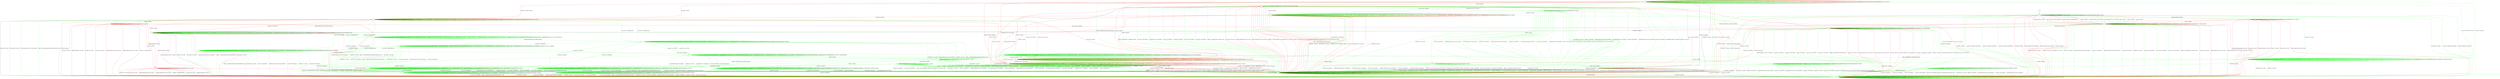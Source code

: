 digraph "" {
	graph ["Incoming time"=0.08054423332214355,
		"Outgoing time"=0.14592480659484863,
		Output="{'States': 36, 'Transitions': 837, 'Filename': '../results/ssh/DropBear-OpenSSH-z3-3.dot'}",
		Reference="{'States': 18, 'Transitions': 222, 'Filename': '../subjects/ssh/DropBear.dot'}",
		Solver=z3,
		Updated="{'States': 32, 'Transitions': 683, 'Filename': '../subjects/ssh/OpenSSH.dot'}",
		"f-measure"=0.15027624309392265,
		precision=0.09956076134699854,
		recall=0.3063063063063063
	];
	a -> a	[key=0,
		label="CH_OPEN / CH_MAX"];
	a -> a	[key=1,
		label="CH_DATA / NO_RESP"];
	a -> a	[key=2,
		color=green,
		label="SERVICE_REQUEST_AUTH / NO_RESP"];
	a -> a	[key=3,
		color=green,
		label="CH_WINDOW_ADJUST / NO_RESP"];
	a -> a	[key=4,
		color=green,
		label="DEBUG / NO_RESP"];
	a -> a	[key=5,
		color=green,
		label="UA_PK_OK / UNIMPLEMENTED"];
	a -> a	[key=6,
		color=green,
		label="SERVICE_REQUEST_CONN / NO_RESP"];
	a -> a	[key=7,
		color=green,
		label="UA_NONE / UNIMPLEMENTED"];
	a -> a	[key=8,
		color=green,
		label="CH_EXTENDED_DATA / NO_RESP"];
	a -> a	[key=9,
		color=green,
		label="UA_PK_NOK / UNIMPLEMENTED"];
	a -> a	[key=10,
		color=green,
		label="KEX30 / NO_RESP"];
	a -> a	[key=11,
		color=green,
		label="IGNORE / NO_RESP"];
	a -> a	[key=12,
		color=green,
		label="CH_EOF / NO_RESP"];
	a -> a	[key=13,
		color=green,
		label="UNIMPLEMENTED / NO_RESP"];
	a -> a	[key=14,
		color=green,
		label="UA_PW_OK / UNIMPLEMENTED"];
	a -> a	[key=15,
		color=green,
		label="UA_PW_NOK / UNIMPLEMENTED"];
	a -> a	[key=16,
		color=green,
		label="REKEY / KEXINIT|KEX31+NEWKEYS|NO_RESP"];
	a -> a	[key=17,
		color=red,
		label="UA_PK_NOK / NO_RESP"];
	a -> a	[key=18,
		color=red,
		label="SERVICE_REQUEST_AUTH / SERVICE_ACCEPT"];
	a -> a	[key=19,
		color=red,
		label="SERVICE_REQUEST_CONN / SERVICE_ACCEPT"];
	a -> a	[key=20,
		color=red,
		label="UA_PK_OK / NO_RESP"];
	a -> b	[key=0,
		color=red,
		label="KEXINIT / KEXINIT"];
	a -> e	[key=0,
		color=green,
		label="CH_REQUEST_PTY / CH_SUCCESS"];
	a -> g	[key=0,
		color=red,
		label="CH_EOF / CH_EOF"];
	a -> h	[key=0,
		color=red,
		label="CH_CLOSE / CH_EOF"];
	a -> m	[key=0,
		label="NEWKEYS / NO_CONN"];
	a -> m	[key=1,
		color=green,
		label="DISCONNECT / NO_CONN"];
	a -> m	[key=2,
		color=red,
		label="KEX30 / NO_CONN"];
	a -> n	[key=0,
		color=red,
		label="CH_REQUEST_PTY / CH_SUCCESS"];
	v	[color=green];
	a -> v	[key=0,
		color=green,
		label="CH_CLOSE / CH_CLOSE"];
	bb	[color=green];
	a -> bb	[key=0,
		color=green,
		label="KEXINIT / KEXINIT"];
	jj	[color=red];
	a -> jj	[key=0,
		color=red,
		label="KEXINIT_PROCEED / KEXINIT"];
	b -> b	[key=0,
		label="CH_OPEN / CH_MAX"];
	b -> b	[key=1,
		color=green,
		label="DEBUG / NO_RESP"];
	b -> b	[key=2,
		color=green,
		label="IGNORE / NO_RESP"];
	b -> b	[key=3,
		color=green,
		label="UNIMPLEMENTED / NO_RESP"];
	b -> c	[key=0,
		color=red,
		label="KEX30 / KEX31+NEWKEYS"];
	b -> j	[key=0,
		color=green,
		label="CH_CLOSE / DISCONNECT"];
	b -> j	[key=1,
		color=red,
		label="CH_CLOSE / NO_CONN"];
	b -> m	[key=0,
		color=green,
		label="DISCONNECT / NO_CONN"];
	b -> m	[key=1,
		color=green,
		label="KEXINIT / DISCONNECT"];
	b -> m	[key=2,
		color=green,
		label="SERVICE_REQUEST_AUTH / DISCONNECT"];
	b -> m	[key=3,
		color=green,
		label="CH_WINDOW_ADJUST / DISCONNECT"];
	b -> m	[key=4,
		color=green,
		label="UA_PK_OK / DISCONNECT"];
	b -> m	[key=5,
		color=green,
		label="SERVICE_REQUEST_CONN / DISCONNECT"];
	b -> m	[key=6,
		color=green,
		label="UA_NONE / DISCONNECT"];
	b -> m	[key=7,
		color=green,
		label="CH_EXTENDED_DATA / DISCONNECT"];
	b -> m	[key=8,
		color=green,
		label="NEWKEYS / NO_CONN"];
	b -> m	[key=9,
		color=green,
		label="UA_PK_NOK / DISCONNECT"];
	b -> m	[key=10,
		color=green,
		label="CH_REQUEST_PTY / DISCONNECT"];
	b -> m	[key=11,
		color=green,
		label="CH_EOF / DISCONNECT"];
	b -> m	[key=12,
		color=green,
		label="CH_DATA / DISCONNECT"];
	b -> m	[key=13,
		color=green,
		label="UA_PW_OK / DISCONNECT"];
	b -> m	[key=14,
		color=green,
		label="UA_PW_NOK / DISCONNECT"];
	b -> m	[key=15,
		color=green,
		label="REKEY / DISCONNECT|NO_CONN|NO_CONN"];
	b -> m	[key=16,
		color=red,
		label="UA_PK_NOK / NO_CONN"];
	b -> m	[key=17,
		color=red,
		label="SERVICE_REQUEST_AUTH / NO_CONN"];
	b -> m	[key=18,
		color=red,
		label="SERVICE_REQUEST_CONN / NO_CONN"];
	b -> m	[key=19,
		color=red,
		label="NEWKEYS / UNIMPLEMENTED"];
	b -> m	[key=20,
		color=red,
		label="CH_REQUEST_PTY / NO_CONN"];
	b -> m	[key=21,
		color=red,
		label="CH_DATA / NO_CONN"];
	b -> m	[key=22,
		color=red,
		label="UA_PK_OK / NO_CONN"];
	b -> m	[key=23,
		color=red,
		label="KEXINIT_PROCEED / NO_CONN"];
	b -> m	[key=24,
		color=red,
		label="KEXINIT / NO_CONN"];
	b -> m	[key=25,
		color=red,
		label="CH_EOF / NO_CONN"];
	ff	[color=green];
	b -> ff	[key=0,
		color=green,
		label="KEX30 / KEX31+NEWKEYS"];
	c -> a	[key=0,
		label="NEWKEYS / NO_RESP"];
	c -> c	[key=0,
		label="CH_OPEN / CH_MAX"];
	c -> c	[key=1,
		color=green,
		label="DEBUG / NO_RESP"];
	c -> c	[key=2,
		color=green,
		label="IGNORE / NO_RESP"];
	c -> c	[key=3,
		color=green,
		label="UNIMPLEMENTED / NO_RESP"];
	c -> c	[key=4,
		color=red,
		label="KEX30 / UNIMPLEMENTED"];
	c -> j	[key=0,
		color=green,
		label="CH_CLOSE / DISCONNECT"];
	c -> j	[key=1,
		color=red,
		label="CH_CLOSE / NO_CONN"];
	c -> m	[key=0,
		color=green,
		label="DISCONNECT / NO_CONN"];
	c -> m	[key=1,
		color=green,
		label="KEXINIT / DISCONNECT"];
	c -> m	[key=2,
		color=green,
		label="SERVICE_REQUEST_AUTH / DISCONNECT"];
	c -> m	[key=3,
		color=green,
		label="CH_WINDOW_ADJUST / DISCONNECT"];
	c -> m	[key=4,
		color=green,
		label="UA_PK_OK / DISCONNECT"];
	c -> m	[key=5,
		color=green,
		label="SERVICE_REQUEST_CONN / DISCONNECT"];
	c -> m	[key=6,
		color=green,
		label="UA_NONE / DISCONNECT"];
	c -> m	[key=7,
		color=green,
		label="CH_EXTENDED_DATA / DISCONNECT"];
	c -> m	[key=8,
		color=green,
		label="UA_PK_NOK / DISCONNECT"];
	c -> m	[key=9,
		color=green,
		label="CH_REQUEST_PTY / DISCONNECT"];
	c -> m	[key=10,
		color=green,
		label="KEX30 / DISCONNECT"];
	c -> m	[key=11,
		color=green,
		label="CH_EOF / DISCONNECT"];
	c -> m	[key=12,
		color=green,
		label="CH_DATA / DISCONNECT"];
	c -> m	[key=13,
		color=green,
		label="UA_PW_OK / DISCONNECT"];
	c -> m	[key=14,
		color=green,
		label="UA_PW_NOK / DISCONNECT"];
	c -> m	[key=15,
		color=green,
		label="REKEY / DISCONNECT|NO_CONN|NO_CONN"];
	c -> m	[key=16,
		color=red,
		label="UA_PK_NOK / NO_CONN"];
	c -> m	[key=17,
		color=red,
		label="SERVICE_REQUEST_AUTH / NO_CONN"];
	c -> m	[key=18,
		color=red,
		label="SERVICE_REQUEST_CONN / NO_CONN"];
	c -> m	[key=19,
		color=red,
		label="CH_REQUEST_PTY / NO_CONN"];
	c -> m	[key=20,
		color=red,
		label="CH_DATA / NO_CONN"];
	c -> m	[key=21,
		color=red,
		label="UA_PK_OK / NO_CONN"];
	c -> m	[key=22,
		color=red,
		label="KEXINIT_PROCEED / NO_CONN"];
	c -> m	[key=23,
		color=red,
		label="KEXINIT / NO_CONN"];
	c -> m	[key=24,
		color=red,
		label="CH_EOF / NO_CONN"];
	d -> d	[key=0,
		label="CH_REQUEST_PTY / CH_NONE"];
	d -> d	[key=1,
		label="CH_DATA / CH_NONE"];
	d -> d	[key=2,
		label="CH_CLOSE / CH_NONE"];
	d -> d	[key=3,
		label="CH_EOF / CH_NONE"];
	d -> d	[key=4,
		color=green,
		label="CH_WINDOW_ADJUST / CH_NONE"];
	d -> d	[key=5,
		color=green,
		label="CH_EXTENDED_DATA / CH_NONE"];
	d -> j	[key=0,
		color=green,
		label="DISCONNECT / KEXINIT"];
	d -> j	[key=1,
		color=green,
		label="UA_PK_OK / KEXINIT+DISCONNECT"];
	d -> j	[key=2,
		color=green,
		label="UA_NONE / KEXINIT+DISCONNECT"];
	d -> j	[key=3,
		color=green,
		label="NEWKEYS / KEXINIT"];
	d -> j	[key=4,
		color=green,
		label="UA_PK_NOK / KEXINIT+DISCONNECT"];
	d -> j	[key=5,
		color=green,
		label="UA_PW_OK / KEXINIT+DISCONNECT"];
	d -> j	[key=6,
		color=green,
		label="UA_PW_NOK / KEXINIT+DISCONNECT"];
	d -> j	[key=7,
		color=red,
		label="UA_PK_NOK / KEXINIT"];
	d -> j	[key=8,
		color=red,
		label="SERVICE_REQUEST_AUTH / KEXINIT"];
	d -> j	[key=9,
		color=red,
		label="SERVICE_REQUEST_CONN / KEXINIT"];
	d -> j	[key=10,
		color=red,
		label="UA_PK_OK / KEXINIT"];
	d -> k	[key=0,
		label="KEXINIT / KEXINIT"];
	d -> k	[key=1,
		color=green,
		label="SERVICE_REQUEST_AUTH / KEXINIT"];
	d -> k	[key=2,
		color=green,
		label="DEBUG / KEXINIT"];
	d -> k	[key=3,
		color=green,
		label="SERVICE_REQUEST_CONN / KEXINIT"];
	d -> k	[key=4,
		color=green,
		label="KEX30 / KEXINIT"];
	d -> k	[key=5,
		color=green,
		label="IGNORE / KEXINIT"];
	d -> k	[key=6,
		color=green,
		label="UNIMPLEMENTED / KEXINIT"];
	d -> k	[key=7,
		color=red,
		label="KEX30 / KEXINIT+UNIMPLEMENTED"];
	d -> k	[key=8,
		color=red,
		label="NEWKEYS / KEXINIT+UNIMPLEMENTED"];
	d -> l	[key=0,
		color=green,
		label="REKEY / KEXINIT|KEX31+NEWKEYS|NO_RESP"];
	d -> m	[key=0,
		color=green,
		label="CH_OPEN / KEXINIT+DISCONNECT"];
	d -> m	[key=1,
		color=red,
		label="CH_OPEN / KEXINIT"];
	gg	[color=red];
	d -> gg	[key=0,
		color=red,
		label="KEXINIT_PROCEED / KEXINIT"];
	e -> b	[key=0,
		label="KEXINIT / KEXINIT"];
	e -> e	[key=0,
		label="CH_OPEN / CH_MAX"];
	e -> e	[key=1,
		label="CH_EOF / NO_RESP"];
	e -> e	[key=2,
		color=green,
		label="SERVICE_REQUEST_AUTH / NO_RESP"];
	e -> e	[key=3,
		color=green,
		label="CH_WINDOW_ADJUST / NO_RESP"];
	e -> e	[key=4,
		color=green,
		label="DEBUG / NO_RESP"];
	e -> e	[key=5,
		color=green,
		label="UA_PK_OK / UNIMPLEMENTED"];
	e -> e	[key=6,
		color=green,
		label="SERVICE_REQUEST_CONN / NO_RESP"];
	e -> e	[key=7,
		color=green,
		label="UA_NONE / UNIMPLEMENTED"];
	e -> e	[key=8,
		color=green,
		label="CH_EXTENDED_DATA / NO_RESP"];
	e -> e	[key=9,
		color=green,
		label="UA_PK_NOK / UNIMPLEMENTED"];
	e -> e	[key=10,
		color=green,
		label="KEX30 / NO_RESP"];
	e -> e	[key=11,
		color=green,
		label="IGNORE / NO_RESP"];
	e -> e	[key=12,
		color=green,
		label="CH_DATA / NO_RESP"];
	e -> e	[key=13,
		color=green,
		label="UNIMPLEMENTED / NO_RESP"];
	e -> e	[key=14,
		color=green,
		label="UA_PW_OK / UNIMPLEMENTED"];
	e -> e	[key=15,
		color=green,
		label="UA_PW_NOK / UNIMPLEMENTED"];
	e -> e	[key=16,
		color=green,
		label="REKEY / KEXINIT|KEX31+NEWKEYS|NO_RESP"];
	e -> e	[key=17,
		color=red,
		label="UA_PK_NOK / NO_RESP"];
	e -> e	[key=18,
		color=red,
		label="SERVICE_REQUEST_AUTH / SERVICE_ACCEPT"];
	e -> e	[key=19,
		color=red,
		label="SERVICE_REQUEST_CONN / SERVICE_ACCEPT"];
	e -> e	[key=20,
		color=red,
		label="UA_PK_OK / NO_RESP"];
	e -> h	[key=0,
		color=red,
		label="CH_CLOSE / NO_RESP"];
	e -> m	[key=0,
		label="NEWKEYS / NO_CONN"];
	e -> m	[key=1,
		color=green,
		label="DISCONNECT / NO_CONN"];
	e -> m	[key=2,
		color=green,
		label="CH_REQUEST_PTY / DISCONNECT"];
	e -> m	[key=3,
		color=red,
		label="KEX30 / NO_CONN"];
	e -> m	[key=4,
		color=red,
		label="CH_REQUEST_PTY / NO_CONN"];
	e -> m	[key=5,
		color=red,
		label="CH_DATA / NO_CONN"];
	e -> v	[key=0,
		color=green,
		label="CH_CLOSE / CH_CLOSE"];
	e -> jj	[key=0,
		color=red,
		label="KEXINIT_PROCEED / KEXINIT"];
	f -> f	[key=0,
		label="CH_REQUEST_PTY / CH_NONE"];
	f -> f	[key=1,
		label="CH_DATA / CH_NONE"];
	f -> f	[key=2,
		label="CH_CLOSE / CH_NONE"];
	f -> f	[key=3,
		label="CH_EOF / CH_NONE"];
	f -> f	[key=4,
		color=green,
		label="CH_WINDOW_ADJUST / CH_NONE"];
	f -> f	[key=5,
		color=green,
		label="DEBUG / NO_RESP"];
	f -> f	[key=6,
		color=green,
		label="CH_EXTENDED_DATA / CH_NONE"];
	f -> f	[key=7,
		color=green,
		label="IGNORE / NO_RESP"];
	f -> f	[key=8,
		color=green,
		label="UNIMPLEMENTED / NO_RESP"];
	f -> f	[key=9,
		color=red,
		label="KEX30 / UNIMPLEMENTED"];
	f -> j	[key=0,
		color=green,
		label="DISCONNECT / NO_CONN"];
	f -> j	[key=1,
		color=green,
		label="KEXINIT / DISCONNECT"];
	f -> j	[key=2,
		color=green,
		label="SERVICE_REQUEST_AUTH / DISCONNECT"];
	f -> j	[key=3,
		color=green,
		label="UA_PK_OK / DISCONNECT"];
	f -> j	[key=4,
		color=green,
		label="SERVICE_REQUEST_CONN / DISCONNECT"];
	f -> j	[key=5,
		color=green,
		label="UA_NONE / DISCONNECT"];
	f -> j	[key=6,
		color=green,
		label="UA_PK_NOK / DISCONNECT"];
	f -> j	[key=7,
		color=green,
		label="KEX30 / DISCONNECT"];
	f -> j	[key=8,
		color=green,
		label="UA_PW_OK / DISCONNECT"];
	f -> j	[key=9,
		color=green,
		label="UA_PW_NOK / DISCONNECT"];
	f -> j	[key=10,
		color=green,
		label="REKEY / DISCONNECT|NO_CONN|NO_CONN"];
	f -> j	[key=11,
		color=red,
		label="UA_PK_NOK / NO_CONN"];
	f -> j	[key=12,
		color=red,
		label="SERVICE_REQUEST_AUTH / NO_CONN"];
	f -> j	[key=13,
		color=red,
		label="SERVICE_REQUEST_CONN / NO_CONN"];
	f -> j	[key=14,
		color=red,
		label="UA_PK_OK / NO_CONN"];
	f -> j	[key=15,
		color=red,
		label="KEXINIT_PROCEED / NO_CONN"];
	f -> j	[key=16,
		color=red,
		label="KEXINIT / NO_CONN"];
	f -> l	[key=0,
		label="NEWKEYS / NO_RESP"];
	f -> m	[key=0,
		color=green,
		label="CH_OPEN / DISCONNECT"];
	f -> m	[key=1,
		color=red,
		label="CH_OPEN / NO_CONN"];
	g -> a	[key=0,
		color=green,
		label="REKEY / KEXINIT|KEX31+NEWKEYS|NO_RESP"];
	g -> b	[key=0,
		color=red,
		label="KEXINIT / KEXINIT"];
	g -> e	[key=0,
		color=red,
		label="CH_REQUEST_PTY / CH_SUCCESS"];
	g -> g	[key=0,
		label="CH_OPEN / CH_MAX"];
	g -> g	[key=1,
		label="CH_EOF / NO_RESP"];
	g -> g	[key=2,
		color=green,
		label="SERVICE_REQUEST_AUTH / UNIMPLEMENTED"];
	g -> g	[key=3,
		color=green,
		label="CH_WINDOW_ADJUST / NO_RESP"];
	g -> g	[key=4,
		color=green,
		label="DEBUG / NO_RESP"];
	g -> g	[key=5,
		color=green,
		label="UA_PK_OK / UNIMPLEMENTED"];
	g -> g	[key=6,
		color=green,
		label="SERVICE_REQUEST_CONN / UNIMPLEMENTED"];
	g -> g	[key=7,
		color=green,
		label="UA_NONE / UNIMPLEMENTED"];
	g -> g	[key=8,
		color=green,
		label="CH_EXTENDED_DATA / NO_RESP"];
	g -> g	[key=9,
		color=green,
		label="UA_PK_NOK / UNIMPLEMENTED"];
	g -> g	[key=10,
		color=green,
		label="KEX30 / UNIMPLEMENTED"];
	g -> g	[key=11,
		color=green,
		label="IGNORE / NO_RESP"];
	g -> g	[key=12,
		color=green,
		label="CH_DATA / NO_RESP"];
	g -> g	[key=13,
		color=green,
		label="UNIMPLEMENTED / NO_RESP"];
	g -> g	[key=14,
		color=green,
		label="UA_PW_OK / UNIMPLEMENTED"];
	g -> g	[key=15,
		color=green,
		label="UA_PW_NOK / UNIMPLEMENTED"];
	g -> g	[key=16,
		color=red,
		label="UA_PK_NOK / NO_RESP"];
	g -> g	[key=17,
		color=red,
		label="SERVICE_REQUEST_AUTH / SERVICE_ACCEPT"];
	g -> g	[key=18,
		color=red,
		label="SERVICE_REQUEST_CONN / SERVICE_ACCEPT"];
	g -> g	[key=19,
		color=red,
		label="UA_PK_OK / NO_RESP"];
	g -> h	[key=0,
		color=red,
		label="CH_CLOSE / NO_RESP"];
	g -> m	[key=0,
		label="NEWKEYS / NO_CONN"];
	g -> m	[key=1,
		color=green,
		label="DISCONNECT / NO_CONN"];
	g -> m	[key=2,
		color=red,
		label="KEX30 / NO_CONN"];
	g -> m	[key=3,
		color=red,
		label="CH_DATA / NO_CONN"];
	g -> n	[key=0,
		color=green,
		label="CH_REQUEST_PTY / CH_SUCCESS"];
	p	[color=green];
	g -> p	[key=0,
		color=green,
		label="CH_CLOSE / CH_CLOSE"];
	g -> bb	[key=0,
		color=green,
		label="KEXINIT / KEXINIT"];
	g -> jj	[key=0,
		color=red,
		label="KEXINIT_PROCEED / KEXINIT"];
	h -> a	[key=0,
		color=red,
		label="CH_OPEN / CH_OPEN_SUCCESS"];
	h -> h	[key=0,
		label="SERVICE_REQUEST_AUTH / SERVICE_ACCEPT"];
	h -> h	[key=1,
		label="CH_REQUEST_PTY / CH_NONE"];
	h -> h	[key=2,
		label="CH_DATA / CH_NONE"];
	h -> h	[key=3,
		label="CH_CLOSE / CH_NONE"];
	h -> h	[key=4,
		label="CH_EOF / CH_NONE"];
	h -> h	[key=5,
		color=green,
		label="KEXINIT / UNIMPLEMENTED"];
	h -> h	[key=6,
		color=green,
		label="CH_WINDOW_ADJUST / CH_NONE"];
	h -> h	[key=7,
		color=green,
		label="DEBUG / NO_RESP"];
	h -> h	[key=8,
		color=green,
		label="CH_EXTENDED_DATA / CH_NONE"];
	h -> h	[key=9,
		color=green,
		label="KEX30 / UNIMPLEMENTED"];
	h -> h	[key=10,
		color=green,
		label="IGNORE / NO_RESP"];
	h -> h	[key=11,
		color=green,
		label="UNIMPLEMENTED / NO_RESP"];
	h -> h	[key=12,
		color=red,
		label="UA_PK_NOK / NO_RESP"];
	h -> h	[key=13,
		color=red,
		label="SERVICE_REQUEST_CONN / SERVICE_ACCEPT"];
	h -> h	[key=14,
		color=red,
		label="UA_PK_OK / NO_RESP"];
	h -> j	[key=0,
		label="NEWKEYS / NO_CONN"];
	h -> j	[key=1,
		color=green,
		label="DISCONNECT / NO_CONN"];
	h -> j	[key=2,
		color=green,
		label="SERVICE_REQUEST_CONN / DISCONNECT"];
	h -> j	[key=3,
		color=green,
		label="REKEY / UNIMPLEMENTED|UNIMPLEMENTED|NO_CONN"];
	h -> j	[key=4,
		color=red,
		label="KEX30 / NO_CONN"];
	h -> p	[key=0,
		color=green,
		label="UA_PK_OK / UA_SUCCESS"];
	h -> p	[key=1,
		color=green,
		label="UA_PW_OK / UA_SUCCESS"];
	q	[color=green];
	h -> q	[key=0,
		color=green,
		label="UA_PW_NOK / UA_FAILURE"];
	r	[color=green];
	h -> r	[key=0,
		color=green,
		label="UA_NONE / UA_FAILURE"];
	s	[color=green];
	h -> s	[key=0,
		color=green,
		label="UA_PK_NOK / UA_FAILURE"];
	t	[color=green];
	h -> t	[key=0,
		color=green,
		label="CH_OPEN / UNIMPLEMENTED"];
	hh	[color=red];
	h -> hh	[key=0,
		color=red,
		label="KEXINIT_PROCEED / KEXINIT"];
	ii	[color=red];
	h -> ii	[key=0,
		color=red,
		label="KEXINIT / KEXINIT"];
	i -> d	[key=0];
	j -> j	[key=0,
		label="UA_PK_NOK / NO_CONN"];
	j -> j	[key=1,
		label="KEX30 / NO_CONN"];
	j -> j	[key=2,
		label="SERVICE_REQUEST_AUTH / NO_CONN"];
	j -> j	[key=3,
		label="SERVICE_REQUEST_CONN / NO_CONN"];
	j -> j	[key=4,
		label="NEWKEYS / NO_CONN"];
	j -> j	[key=5,
		label="CH_REQUEST_PTY / CH_NONE"];
	j -> j	[key=6,
		label="CH_DATA / CH_NONE"];
	j -> j	[key=7,
		label="UA_PK_OK / NO_CONN"];
	j -> j	[key=8,
		label="CH_CLOSE / CH_NONE"];
	j -> j	[key=9,
		label="KEXINIT / NO_CONN"];
	j -> j	[key=10,
		label="CH_EOF / CH_NONE"];
	j -> j	[key=11,
		color=green,
		label="DISCONNECT / NO_CONN"];
	j -> j	[key=12,
		color=green,
		label="CH_WINDOW_ADJUST / CH_NONE"];
	j -> j	[key=13,
		color=green,
		label="DEBUG / NO_CONN"];
	j -> j	[key=14,
		color=green,
		label="UA_NONE / NO_CONN"];
	j -> j	[key=15,
		color=green,
		label="CH_EXTENDED_DATA / CH_NONE"];
	j -> j	[key=16,
		color=green,
		label="IGNORE / NO_CONN"];
	j -> j	[key=17,
		color=green,
		label="UNIMPLEMENTED / NO_CONN"];
	j -> j	[key=18,
		color=green,
		label="UA_PW_OK / NO_CONN"];
	j -> j	[key=19,
		color=green,
		label="UA_PW_NOK / NO_CONN"];
	j -> j	[key=20,
		color=green,
		label="REKEY / NO_CONN|NO_CONN|NO_CONN"];
	j -> j	[key=21,
		color=red,
		label="KEXINIT_PROCEED / NO_CONN"];
	j -> m	[key=0,
		label="CH_OPEN / NO_CONN"];
	k -> f	[key=0,
		label="KEX30 / KEX31+NEWKEYS"];
	k -> j	[key=0,
		color=green,
		label="DISCONNECT / NO_CONN"];
	k -> j	[key=1,
		color=green,
		label="KEXINIT / DISCONNECT"];
	k -> j	[key=2,
		color=green,
		label="SERVICE_REQUEST_AUTH / DISCONNECT"];
	k -> j	[key=3,
		color=green,
		label="UA_PK_OK / DISCONNECT"];
	k -> j	[key=4,
		color=green,
		label="SERVICE_REQUEST_CONN / DISCONNECT"];
	k -> j	[key=5,
		color=green,
		label="UA_NONE / DISCONNECT"];
	k -> j	[key=6,
		color=green,
		label="NEWKEYS / NO_CONN"];
	k -> j	[key=7,
		color=green,
		label="UA_PK_NOK / DISCONNECT"];
	k -> j	[key=8,
		color=green,
		label="UA_PW_OK / DISCONNECT"];
	k -> j	[key=9,
		color=green,
		label="UA_PW_NOK / DISCONNECT"];
	k -> j	[key=10,
		color=green,
		label="REKEY / DISCONNECT|NO_CONN|NO_CONN"];
	k -> j	[key=11,
		color=red,
		label="UA_PK_NOK / NO_CONN"];
	k -> j	[key=12,
		color=red,
		label="SERVICE_REQUEST_AUTH / NO_CONN"];
	k -> j	[key=13,
		color=red,
		label="SERVICE_REQUEST_CONN / NO_CONN"];
	k -> j	[key=14,
		color=red,
		label="UA_PK_OK / NO_CONN"];
	k -> j	[key=15,
		color=red,
		label="KEXINIT_PROCEED / NO_CONN"];
	k -> j	[key=16,
		color=red,
		label="KEXINIT / NO_CONN"];
	k -> k	[key=0,
		label="CH_REQUEST_PTY / CH_NONE"];
	k -> k	[key=1,
		label="CH_DATA / CH_NONE"];
	k -> k	[key=2,
		label="CH_CLOSE / CH_NONE"];
	k -> k	[key=3,
		label="CH_EOF / CH_NONE"];
	k -> k	[key=4,
		color=green,
		label="CH_WINDOW_ADJUST / CH_NONE"];
	k -> k	[key=5,
		color=green,
		label="DEBUG / NO_RESP"];
	k -> k	[key=6,
		color=green,
		label="CH_EXTENDED_DATA / CH_NONE"];
	k -> k	[key=7,
		color=green,
		label="IGNORE / NO_RESP"];
	k -> k	[key=8,
		color=green,
		label="UNIMPLEMENTED / NO_RESP"];
	k -> k	[key=9,
		color=red,
		label="NEWKEYS / UNIMPLEMENTED"];
	k -> m	[key=0,
		color=green,
		label="CH_OPEN / DISCONNECT"];
	k -> m	[key=1,
		color=red,
		label="CH_OPEN / NO_CONN"];
	l -> h	[key=0,
		color=green,
		label="SERVICE_REQUEST_AUTH / SERVICE_ACCEPT"];
	l -> h	[key=1,
		color=red,
		label="UA_PK_OK / UA_SUCCESS"];
	l -> j	[key=0,
		label="NEWKEYS / NO_CONN"];
	l -> j	[key=1,
		color=green,
		label="DISCONNECT / NO_CONN"];
	l -> j	[key=2,
		color=green,
		label="SERVICE_REQUEST_CONN / DISCONNECT"];
	l -> j	[key=3,
		color=green,
		label="REKEY / UNIMPLEMENTED|UNIMPLEMENTED|NO_CONN"];
	l -> j	[key=4,
		color=red,
		label="KEX30 / NO_CONN"];
	l -> j	[key=5,
		color=red,
		label="SERVICE_REQUEST_CONN / NO_CONN"];
	l -> l	[key=0,
		label="CH_REQUEST_PTY / CH_NONE"];
	l -> l	[key=1,
		label="CH_DATA / CH_NONE"];
	l -> l	[key=2,
		label="CH_CLOSE / CH_NONE"];
	l -> l	[key=3,
		label="CH_EOF / CH_NONE"];
	l -> l	[key=4,
		color=green,
		label="KEXINIT / UNIMPLEMENTED"];
	l -> l	[key=5,
		color=green,
		label="CH_WINDOW_ADJUST / CH_NONE"];
	l -> l	[key=6,
		color=green,
		label="DEBUG / NO_RESP"];
	l -> l	[key=7,
		color=green,
		label="UA_PK_OK / UNIMPLEMENTED"];
	l -> l	[key=8,
		color=green,
		label="UA_NONE / UNIMPLEMENTED"];
	l -> l	[key=9,
		color=green,
		label="CH_EXTENDED_DATA / CH_NONE"];
	l -> l	[key=10,
		color=green,
		label="UA_PK_NOK / UNIMPLEMENTED"];
	l -> l	[key=11,
		color=green,
		label="KEX30 / UNIMPLEMENTED"];
	l -> l	[key=12,
		color=green,
		label="IGNORE / NO_RESP"];
	l -> l	[key=13,
		color=green,
		label="UNIMPLEMENTED / NO_RESP"];
	l -> l	[key=14,
		color=green,
		label="UA_PW_OK / UNIMPLEMENTED"];
	l -> l	[key=15,
		color=green,
		label="UA_PW_NOK / UNIMPLEMENTED"];
	l -> l	[key=16,
		color=red,
		label="UA_PK_NOK / UA_FAILURE"];
	l -> l	[key=17,
		color=red,
		label="SERVICE_REQUEST_AUTH / SERVICE_ACCEPT"];
	l -> m	[key=0,
		color=red,
		label="CH_OPEN / NO_CONN"];
	o	[color=green];
	l -> o	[key=0,
		color=green,
		label="CH_OPEN / UNIMPLEMENTED"];
	l -> hh	[key=0,
		color=red,
		label="KEXINIT_PROCEED / KEXINIT"];
	l -> ii	[key=0,
		color=red,
		label="KEXINIT / KEXINIT"];
	m -> j	[key=0,
		label="CH_CLOSE / NO_CONN"];
	m -> m	[key=0,
		label="UA_PK_NOK / NO_CONN"];
	m -> m	[key=1,
		label="KEX30 / NO_CONN"];
	m -> m	[key=2,
		label="SERVICE_REQUEST_AUTH / NO_CONN"];
	m -> m	[key=3,
		label="SERVICE_REQUEST_CONN / NO_CONN"];
	m -> m	[key=4,
		label="NEWKEYS / NO_CONN"];
	m -> m	[key=5,
		label="CH_REQUEST_PTY / NO_CONN"];
	m -> m	[key=6,
		label="CH_OPEN / CH_MAX"];
	m -> m	[key=7,
		label="CH_DATA / NO_CONN"];
	m -> m	[key=8,
		label="UA_PK_OK / NO_CONN"];
	m -> m	[key=9,
		label="KEXINIT / NO_CONN"];
	m -> m	[key=10,
		label="CH_EOF / NO_CONN"];
	m -> m	[key=11,
		color=green,
		label="DISCONNECT / NO_CONN"];
	m -> m	[key=12,
		color=green,
		label="CH_WINDOW_ADJUST / NO_CONN"];
	m -> m	[key=13,
		color=green,
		label="DEBUG / NO_CONN"];
	m -> m	[key=14,
		color=green,
		label="UA_NONE / NO_CONN"];
	m -> m	[key=15,
		color=green,
		label="CH_EXTENDED_DATA / NO_CONN"];
	m -> m	[key=16,
		color=green,
		label="IGNORE / NO_CONN"];
	m -> m	[key=17,
		color=green,
		label="UNIMPLEMENTED / NO_CONN"];
	m -> m	[key=18,
		color=green,
		label="UA_PW_OK / NO_CONN"];
	m -> m	[key=19,
		color=green,
		label="UA_PW_NOK / NO_CONN"];
	m -> m	[key=20,
		color=green,
		label="REKEY / NO_CONN|NO_CONN|NO_CONN"];
	m -> m	[key=21,
		color=red,
		label="KEXINIT_PROCEED / NO_CONN"];
	n -> b	[key=0,
		label="KEXINIT / KEXINIT"];
	n -> e	[key=0,
		color=green,
		label="REKEY / KEXINIT|KEX31+NEWKEYS|NO_RESP"];
	n -> e	[key=1,
		color=red,
		label="CH_EOF / CH_EOF"];
	n -> h	[key=0,
		color=red,
		label="CH_CLOSE / CH_EOF"];
	n -> m	[key=0,
		label="NEWKEYS / NO_CONN"];
	n -> m	[key=1,
		color=green,
		label="DISCONNECT / NO_CONN"];
	n -> m	[key=2,
		color=green,
		label="CH_REQUEST_PTY / DISCONNECT"];
	n -> m	[key=3,
		color=red,
		label="KEX30 / NO_CONN"];
	n -> m	[key=4,
		color=red,
		label="CH_REQUEST_PTY / NO_CONN"];
	n -> n	[key=0,
		label="CH_OPEN / CH_MAX"];
	n -> n	[key=1,
		label="CH_DATA / NO_RESP"];
	n -> n	[key=2,
		color=green,
		label="SERVICE_REQUEST_AUTH / UNIMPLEMENTED"];
	n -> n	[key=3,
		color=green,
		label="CH_WINDOW_ADJUST / NO_RESP"];
	n -> n	[key=4,
		color=green,
		label="DEBUG / NO_RESP"];
	n -> n	[key=5,
		color=green,
		label="UA_PK_OK / UNIMPLEMENTED"];
	n -> n	[key=6,
		color=green,
		label="SERVICE_REQUEST_CONN / UNIMPLEMENTED"];
	n -> n	[key=7,
		color=green,
		label="UA_NONE / UNIMPLEMENTED"];
	n -> n	[key=8,
		color=green,
		label="CH_EXTENDED_DATA / NO_RESP"];
	n -> n	[key=9,
		color=green,
		label="UA_PK_NOK / UNIMPLEMENTED"];
	n -> n	[key=10,
		color=green,
		label="KEX30 / UNIMPLEMENTED"];
	n -> n	[key=11,
		color=green,
		label="IGNORE / NO_RESP"];
	n -> n	[key=12,
		color=green,
		label="CH_EOF / NO_RESP"];
	n -> n	[key=13,
		color=green,
		label="UNIMPLEMENTED / NO_RESP"];
	n -> n	[key=14,
		color=green,
		label="UA_PW_OK / UNIMPLEMENTED"];
	n -> n	[key=15,
		color=green,
		label="UA_PW_NOK / UNIMPLEMENTED"];
	n -> n	[key=16,
		color=red,
		label="UA_PK_NOK / NO_RESP"];
	n -> n	[key=17,
		color=red,
		label="SERVICE_REQUEST_AUTH / SERVICE_ACCEPT"];
	n -> n	[key=18,
		color=red,
		label="SERVICE_REQUEST_CONN / SERVICE_ACCEPT"];
	n -> n	[key=19,
		color=red,
		label="UA_PK_OK / NO_RESP"];
	n -> p	[key=0,
		color=green,
		label="CH_CLOSE / CH_CLOSE"];
	n -> jj	[key=0,
		color=red,
		label="KEXINIT_PROCEED / KEXINIT"];
	o -> l	[key=0,
		color=green,
		label="CH_CLOSE / UNIMPLEMENTED"];
	o -> m	[key=0,
		color=green,
		label="DISCONNECT / NO_CONN"];
	o -> m	[key=1,
		color=green,
		label="SERVICE_REQUEST_CONN / DISCONNECT"];
	o -> m	[key=2,
		color=green,
		label="NEWKEYS / NO_CONN"];
	o -> m	[key=3,
		color=green,
		label="REKEY / UNIMPLEMENTED|UNIMPLEMENTED|NO_CONN"];
	o -> o	[key=0,
		color=green,
		label="KEXINIT / UNIMPLEMENTED"];
	o -> o	[key=1,
		color=green,
		label="CH_WINDOW_ADJUST / UNIMPLEMENTED"];
	o -> o	[key=2,
		color=green,
		label="DEBUG / NO_RESP"];
	o -> o	[key=3,
		color=green,
		label="UA_PK_OK / UNIMPLEMENTED"];
	o -> o	[key=4,
		color=green,
		label="UA_NONE / UNIMPLEMENTED"];
	o -> o	[key=5,
		color=green,
		label="CH_EXTENDED_DATA / UNIMPLEMENTED"];
	o -> o	[key=6,
		color=green,
		label="UA_PK_NOK / UNIMPLEMENTED"];
	o -> o	[key=7,
		color=green,
		label="CH_OPEN / CH_MAX"];
	o -> o	[key=8,
		color=green,
		label="CH_REQUEST_PTY / UNIMPLEMENTED"];
	o -> o	[key=9,
		color=green,
		label="KEX30 / UNIMPLEMENTED"];
	o -> o	[key=10,
		color=green,
		label="IGNORE / NO_RESP"];
	o -> o	[key=11,
		color=green,
		label="CH_EOF / UNIMPLEMENTED"];
	o -> o	[key=12,
		color=green,
		label="CH_DATA / UNIMPLEMENTED"];
	o -> o	[key=13,
		color=green,
		label="UNIMPLEMENTED / NO_RESP"];
	o -> o	[key=14,
		color=green,
		label="UA_PW_OK / UNIMPLEMENTED"];
	o -> o	[key=15,
		color=green,
		label="UA_PW_NOK / UNIMPLEMENTED"];
	o -> t	[key=0,
		color=green,
		label="SERVICE_REQUEST_AUTH / SERVICE_ACCEPT"];
	p -> g	[key=0,
		color=green,
		label="CH_OPEN / CH_OPEN_SUCCESS"];
	p -> j	[key=0,
		color=green,
		label="DISCONNECT / NO_CONN"];
	p -> j	[key=1,
		color=green,
		label="NEWKEYS / NO_CONN"];
	p -> p	[key=0,
		color=green,
		label="SERVICE_REQUEST_AUTH / UNIMPLEMENTED"];
	p -> p	[key=1,
		color=green,
		label="CH_WINDOW_ADJUST / CH_NONE"];
	p -> p	[key=2,
		color=green,
		label="DEBUG / NO_RESP"];
	p -> p	[key=3,
		color=green,
		label="UA_PK_OK / UNIMPLEMENTED"];
	p -> p	[key=4,
		color=green,
		label="SERVICE_REQUEST_CONN / UNIMPLEMENTED"];
	p -> p	[key=5,
		color=green,
		label="UA_NONE / UNIMPLEMENTED"];
	p -> p	[key=6,
		color=green,
		label="CH_EXTENDED_DATA / CH_NONE"];
	p -> p	[key=7,
		color=green,
		label="UA_PK_NOK / UNIMPLEMENTED"];
	p -> p	[key=8,
		color=green,
		label="CH_CLOSE / CH_NONE"];
	p -> p	[key=9,
		color=green,
		label="CH_REQUEST_PTY / CH_NONE"];
	p -> p	[key=10,
		color=green,
		label="KEX30 / UNIMPLEMENTED"];
	p -> p	[key=11,
		color=green,
		label="IGNORE / NO_RESP"];
	p -> p	[key=12,
		color=green,
		label="CH_EOF / CH_NONE"];
	p -> p	[key=13,
		color=green,
		label="CH_DATA / CH_NONE"];
	p -> p	[key=14,
		color=green,
		label="UNIMPLEMENTED / NO_RESP"];
	p -> p	[key=15,
		color=green,
		label="UA_PW_OK / UNIMPLEMENTED"];
	p -> p	[key=16,
		color=green,
		label="UA_PW_NOK / UNIMPLEMENTED"];
	u	[color=green];
	p -> u	[key=0,
		color=green,
		label="KEXINIT / KEXINIT"];
	p -> v	[key=0,
		color=green,
		label="REKEY / KEXINIT|KEX31+NEWKEYS|NO_RESP"];
	q -> j	[key=0,
		color=green,
		label="DISCONNECT / NO_CONN"];
	q -> j	[key=1,
		color=green,
		label="UA_PK_OK / DISCONNECT"];
	q -> j	[key=2,
		color=green,
		label="SERVICE_REQUEST_CONN / DISCONNECT"];
	q -> j	[key=3,
		color=green,
		label="UA_NONE / DISCONNECT"];
	q -> j	[key=4,
		color=green,
		label="NEWKEYS / NO_CONN"];
	q -> j	[key=5,
		color=green,
		label="UA_PK_NOK / DISCONNECT"];
	q -> j	[key=6,
		color=green,
		label="REKEY / UNIMPLEMENTED|UNIMPLEMENTED|NO_CONN"];
	q -> p	[key=0,
		color=green,
		label="UA_PW_OK / UA_SUCCESS"];
	q -> q	[key=0,
		color=green,
		label="KEXINIT / UNIMPLEMENTED"];
	q -> q	[key=1,
		color=green,
		label="SERVICE_REQUEST_AUTH / SERVICE_ACCEPT"];
	q -> q	[key=2,
		color=green,
		label="CH_WINDOW_ADJUST / CH_NONE"];
	q -> q	[key=3,
		color=green,
		label="DEBUG / NO_RESP"];
	q -> q	[key=4,
		color=green,
		label="CH_EXTENDED_DATA / CH_NONE"];
	q -> q	[key=5,
		color=green,
		label="CH_CLOSE / CH_NONE"];
	q -> q	[key=6,
		color=green,
		label="CH_REQUEST_PTY / CH_NONE"];
	q -> q	[key=7,
		color=green,
		label="KEX30 / UNIMPLEMENTED"];
	q -> q	[key=8,
		color=green,
		label="IGNORE / NO_RESP"];
	q -> q	[key=9,
		color=green,
		label="CH_EOF / CH_NONE"];
	q -> q	[key=10,
		color=green,
		label="CH_DATA / CH_NONE"];
	q -> q	[key=11,
		color=green,
		label="UNIMPLEMENTED / NO_RESP"];
	q -> q	[key=12,
		color=green,
		label="UA_PW_NOK / UA_FAILURE"];
	w	[color=green];
	q -> w	[key=0,
		color=green,
		label="CH_OPEN / UNIMPLEMENTED"];
	r -> j	[key=0,
		color=green,
		label="DISCONNECT / NO_CONN"];
	r -> j	[key=1,
		color=green,
		label="UA_PK_OK / DISCONNECT"];
	r -> j	[key=2,
		color=green,
		label="SERVICE_REQUEST_CONN / DISCONNECT"];
	r -> j	[key=3,
		color=green,
		label="NEWKEYS / NO_CONN"];
	r -> j	[key=4,
		color=green,
		label="UA_PK_NOK / DISCONNECT"];
	r -> j	[key=5,
		color=green,
		label="UA_PW_OK / DISCONNECT"];
	r -> j	[key=6,
		color=green,
		label="UA_PW_NOK / DISCONNECT"];
	r -> j	[key=7,
		color=green,
		label="REKEY / UNIMPLEMENTED|UNIMPLEMENTED|NO_CONN"];
	r -> r	[key=0,
		color=green,
		label="KEXINIT / UNIMPLEMENTED"];
	r -> r	[key=1,
		color=green,
		label="SERVICE_REQUEST_AUTH / SERVICE_ACCEPT"];
	r -> r	[key=2,
		color=green,
		label="CH_WINDOW_ADJUST / CH_NONE"];
	r -> r	[key=3,
		color=green,
		label="DEBUG / NO_RESP"];
	r -> r	[key=4,
		color=green,
		label="UA_NONE / UA_FAILURE"];
	r -> r	[key=5,
		color=green,
		label="CH_EXTENDED_DATA / CH_NONE"];
	r -> r	[key=6,
		color=green,
		label="CH_CLOSE / CH_NONE"];
	r -> r	[key=7,
		color=green,
		label="CH_REQUEST_PTY / CH_NONE"];
	r -> r	[key=8,
		color=green,
		label="KEX30 / UNIMPLEMENTED"];
	r -> r	[key=9,
		color=green,
		label="IGNORE / NO_RESP"];
	r -> r	[key=10,
		color=green,
		label="CH_EOF / CH_NONE"];
	r -> r	[key=11,
		color=green,
		label="CH_DATA / CH_NONE"];
	r -> r	[key=12,
		color=green,
		label="UNIMPLEMENTED / NO_RESP"];
	x	[color=green];
	r -> x	[key=0,
		color=green,
		label="CH_OPEN / UNIMPLEMENTED"];
	s -> j	[key=0,
		color=green,
		label="DISCONNECT / NO_CONN"];
	s -> j	[key=1,
		color=green,
		label="UA_PK_OK / DISCONNECT"];
	s -> j	[key=2,
		color=green,
		label="SERVICE_REQUEST_CONN / DISCONNECT"];
	s -> j	[key=3,
		color=green,
		label="UA_NONE / DISCONNECT"];
	s -> j	[key=4,
		color=green,
		label="NEWKEYS / NO_CONN"];
	s -> j	[key=5,
		color=green,
		label="UA_PW_OK / DISCONNECT"];
	s -> j	[key=6,
		color=green,
		label="UA_PW_NOK / DISCONNECT"];
	s -> j	[key=7,
		color=green,
		label="REKEY / UNIMPLEMENTED|UNIMPLEMENTED|NO_CONN"];
	s -> s	[key=0,
		color=green,
		label="KEXINIT / UNIMPLEMENTED"];
	s -> s	[key=1,
		color=green,
		label="SERVICE_REQUEST_AUTH / SERVICE_ACCEPT"];
	s -> s	[key=2,
		color=green,
		label="CH_WINDOW_ADJUST / CH_NONE"];
	s -> s	[key=3,
		color=green,
		label="DEBUG / NO_RESP"];
	s -> s	[key=4,
		color=green,
		label="CH_EXTENDED_DATA / CH_NONE"];
	s -> s	[key=5,
		color=green,
		label="UA_PK_NOK / UA_FAILURE"];
	s -> s	[key=6,
		color=green,
		label="CH_CLOSE / CH_NONE"];
	s -> s	[key=7,
		color=green,
		label="CH_REQUEST_PTY / CH_NONE"];
	s -> s	[key=8,
		color=green,
		label="KEX30 / UNIMPLEMENTED"];
	s -> s	[key=9,
		color=green,
		label="IGNORE / NO_RESP"];
	s -> s	[key=10,
		color=green,
		label="CH_EOF / CH_NONE"];
	s -> s	[key=11,
		color=green,
		label="CH_DATA / CH_NONE"];
	s -> s	[key=12,
		color=green,
		label="UNIMPLEMENTED / NO_RESP"];
	y	[color=green];
	s -> y	[key=0,
		color=green,
		label="CH_OPEN / UNIMPLEMENTED"];
	t -> h	[key=0,
		color=green,
		label="CH_CLOSE / UNIMPLEMENTED"];
	t -> m	[key=0,
		color=green,
		label="DISCONNECT / NO_CONN"];
	t -> m	[key=1,
		color=green,
		label="SERVICE_REQUEST_CONN / DISCONNECT"];
	t -> m	[key=2,
		color=green,
		label="NEWKEYS / NO_CONN"];
	t -> m	[key=3,
		color=green,
		label="REKEY / UNIMPLEMENTED|UNIMPLEMENTED|NO_CONN"];
	t -> t	[key=0,
		color=green,
		label="KEXINIT / UNIMPLEMENTED"];
	t -> t	[key=1,
		color=green,
		label="SERVICE_REQUEST_AUTH / SERVICE_ACCEPT"];
	t -> t	[key=2,
		color=green,
		label="CH_WINDOW_ADJUST / UNIMPLEMENTED"];
	t -> t	[key=3,
		color=green,
		label="DEBUG / NO_RESP"];
	t -> t	[key=4,
		color=green,
		label="CH_EXTENDED_DATA / UNIMPLEMENTED"];
	t -> t	[key=5,
		color=green,
		label="CH_OPEN / CH_MAX"];
	t -> t	[key=6,
		color=green,
		label="CH_REQUEST_PTY / UNIMPLEMENTED"];
	t -> t	[key=7,
		color=green,
		label="KEX30 / UNIMPLEMENTED"];
	t -> t	[key=8,
		color=green,
		label="IGNORE / NO_RESP"];
	t -> t	[key=9,
		color=green,
		label="CH_EOF / UNIMPLEMENTED"];
	t -> t	[key=10,
		color=green,
		label="CH_DATA / UNIMPLEMENTED"];
	t -> t	[key=11,
		color=green,
		label="UNIMPLEMENTED / NO_RESP"];
	t -> w	[key=0,
		color=green,
		label="UA_PW_NOK / UA_FAILURE"];
	t -> x	[key=0,
		color=green,
		label="UA_NONE / UA_FAILURE"];
	t -> y	[key=0,
		color=green,
		label="UA_PK_NOK / UA_FAILURE"];
	z	[color=green];
	t -> z	[key=0,
		color=green,
		label="UA_PK_OK / UA_SUCCESS"];
	t -> z	[key=1,
		color=green,
		label="UA_PW_OK / UA_SUCCESS"];
	u -> j	[key=0,
		color=green,
		label="DISCONNECT / NO_CONN"];
	u -> j	[key=1,
		color=green,
		label="KEXINIT / DISCONNECT"];
	u -> j	[key=2,
		color=green,
		label="SERVICE_REQUEST_AUTH / DISCONNECT"];
	u -> j	[key=3,
		color=green,
		label="UA_PK_OK / DISCONNECT"];
	u -> j	[key=4,
		color=green,
		label="SERVICE_REQUEST_CONN / DISCONNECT"];
	u -> j	[key=5,
		color=green,
		label="UA_NONE / DISCONNECT"];
	u -> j	[key=6,
		color=green,
		label="NEWKEYS / NO_CONN"];
	u -> j	[key=7,
		color=green,
		label="UA_PK_NOK / DISCONNECT"];
	u -> j	[key=8,
		color=green,
		label="UA_PW_OK / DISCONNECT"];
	u -> j	[key=9,
		color=green,
		label="UA_PW_NOK / DISCONNECT"];
	u -> j	[key=10,
		color=green,
		label="REKEY / DISCONNECT|NO_CONN|NO_CONN"];
	u -> m	[key=0,
		color=green,
		label="CH_OPEN / DISCONNECT"];
	u -> u	[key=0,
		color=green,
		label="CH_WINDOW_ADJUST / CH_NONE"];
	u -> u	[key=1,
		color=green,
		label="DEBUG / NO_RESP"];
	u -> u	[key=2,
		color=green,
		label="CH_EXTENDED_DATA / CH_NONE"];
	u -> u	[key=3,
		color=green,
		label="CH_CLOSE / CH_NONE"];
	u -> u	[key=4,
		color=green,
		label="CH_REQUEST_PTY / CH_NONE"];
	u -> u	[key=5,
		color=green,
		label="IGNORE / NO_RESP"];
	u -> u	[key=6,
		color=green,
		label="CH_EOF / CH_NONE"];
	u -> u	[key=7,
		color=green,
		label="CH_DATA / CH_NONE"];
	u -> u	[key=8,
		color=green,
		label="UNIMPLEMENTED / NO_RESP"];
	aa	[color=green];
	u -> aa	[key=0,
		color=green,
		label="KEX30 / KEX31+NEWKEYS"];
	v -> a	[key=0,
		color=green,
		label="CH_OPEN / CH_OPEN_SUCCESS"];
	v -> j	[key=0,
		color=green,
		label="DISCONNECT / NO_CONN"];
	v -> j	[key=1,
		color=green,
		label="NEWKEYS / NO_CONN"];
	v -> u	[key=0,
		color=green,
		label="KEXINIT / KEXINIT"];
	v -> v	[key=0,
		color=green,
		label="SERVICE_REQUEST_AUTH / NO_RESP"];
	v -> v	[key=1,
		color=green,
		label="CH_WINDOW_ADJUST / CH_NONE"];
	v -> v	[key=2,
		color=green,
		label="DEBUG / NO_RESP"];
	v -> v	[key=3,
		color=green,
		label="UA_PK_OK / UNIMPLEMENTED"];
	v -> v	[key=4,
		color=green,
		label="SERVICE_REQUEST_CONN / NO_RESP"];
	v -> v	[key=5,
		color=green,
		label="UA_NONE / UNIMPLEMENTED"];
	v -> v	[key=6,
		color=green,
		label="CH_EXTENDED_DATA / CH_NONE"];
	v -> v	[key=7,
		color=green,
		label="UA_PK_NOK / UNIMPLEMENTED"];
	v -> v	[key=8,
		color=green,
		label="CH_CLOSE / CH_NONE"];
	v -> v	[key=9,
		color=green,
		label="CH_REQUEST_PTY / CH_NONE"];
	v -> v	[key=10,
		color=green,
		label="KEX30 / NO_RESP"];
	v -> v	[key=11,
		color=green,
		label="IGNORE / NO_RESP"];
	v -> v	[key=12,
		color=green,
		label="CH_EOF / CH_NONE"];
	v -> v	[key=13,
		color=green,
		label="CH_DATA / CH_NONE"];
	v -> v	[key=14,
		color=green,
		label="UNIMPLEMENTED / NO_RESP"];
	v -> v	[key=15,
		color=green,
		label="UA_PW_OK / UNIMPLEMENTED"];
	v -> v	[key=16,
		color=green,
		label="UA_PW_NOK / UNIMPLEMENTED"];
	v -> v	[key=17,
		color=green,
		label="REKEY / KEXINIT|KEX31+NEWKEYS|NO_RESP"];
	w -> m	[key=0,
		color=green,
		label="DISCONNECT / NO_CONN"];
	w -> m	[key=1,
		color=green,
		label="UA_PK_OK / DISCONNECT"];
	w -> m	[key=2,
		color=green,
		label="SERVICE_REQUEST_CONN / DISCONNECT"];
	w -> m	[key=3,
		color=green,
		label="UA_NONE / DISCONNECT"];
	w -> m	[key=4,
		color=green,
		label="NEWKEYS / NO_CONN"];
	w -> m	[key=5,
		color=green,
		label="UA_PK_NOK / DISCONNECT"];
	w -> m	[key=6,
		color=green,
		label="REKEY / UNIMPLEMENTED|UNIMPLEMENTED|NO_CONN"];
	w -> q	[key=0,
		color=green,
		label="CH_CLOSE / UNIMPLEMENTED"];
	w -> w	[key=0,
		color=green,
		label="KEXINIT / UNIMPLEMENTED"];
	w -> w	[key=1,
		color=green,
		label="SERVICE_REQUEST_AUTH / SERVICE_ACCEPT"];
	w -> w	[key=2,
		color=green,
		label="CH_WINDOW_ADJUST / UNIMPLEMENTED"];
	w -> w	[key=3,
		color=green,
		label="DEBUG / NO_RESP"];
	w -> w	[key=4,
		color=green,
		label="CH_EXTENDED_DATA / UNIMPLEMENTED"];
	w -> w	[key=5,
		color=green,
		label="CH_OPEN / CH_MAX"];
	w -> w	[key=6,
		color=green,
		label="CH_REQUEST_PTY / UNIMPLEMENTED"];
	w -> w	[key=7,
		color=green,
		label="KEX30 / UNIMPLEMENTED"];
	w -> w	[key=8,
		color=green,
		label="IGNORE / NO_RESP"];
	w -> w	[key=9,
		color=green,
		label="CH_EOF / UNIMPLEMENTED"];
	w -> w	[key=10,
		color=green,
		label="CH_DATA / UNIMPLEMENTED"];
	w -> w	[key=11,
		color=green,
		label="UNIMPLEMENTED / NO_RESP"];
	w -> w	[key=12,
		color=green,
		label="UA_PW_NOK / UA_FAILURE"];
	w -> z	[key=0,
		color=green,
		label="UA_PW_OK / UA_SUCCESS"];
	x -> m	[key=0,
		color=green,
		label="DISCONNECT / NO_CONN"];
	x -> m	[key=1,
		color=green,
		label="UA_PK_OK / DISCONNECT"];
	x -> m	[key=2,
		color=green,
		label="SERVICE_REQUEST_CONN / DISCONNECT"];
	x -> m	[key=3,
		color=green,
		label="NEWKEYS / NO_CONN"];
	x -> m	[key=4,
		color=green,
		label="UA_PK_NOK / DISCONNECT"];
	x -> m	[key=5,
		color=green,
		label="UA_PW_OK / DISCONNECT"];
	x -> m	[key=6,
		color=green,
		label="UA_PW_NOK / DISCONNECT"];
	x -> m	[key=7,
		color=green,
		label="REKEY / UNIMPLEMENTED|UNIMPLEMENTED|NO_CONN"];
	x -> r	[key=0,
		color=green,
		label="CH_CLOSE / UNIMPLEMENTED"];
	x -> x	[key=0,
		color=green,
		label="KEXINIT / UNIMPLEMENTED"];
	x -> x	[key=1,
		color=green,
		label="SERVICE_REQUEST_AUTH / SERVICE_ACCEPT"];
	x -> x	[key=2,
		color=green,
		label="CH_WINDOW_ADJUST / UNIMPLEMENTED"];
	x -> x	[key=3,
		color=green,
		label="DEBUG / NO_RESP"];
	x -> x	[key=4,
		color=green,
		label="UA_NONE / UA_FAILURE"];
	x -> x	[key=5,
		color=green,
		label="CH_EXTENDED_DATA / UNIMPLEMENTED"];
	x -> x	[key=6,
		color=green,
		label="CH_OPEN / CH_MAX"];
	x -> x	[key=7,
		color=green,
		label="CH_REQUEST_PTY / UNIMPLEMENTED"];
	x -> x	[key=8,
		color=green,
		label="KEX30 / UNIMPLEMENTED"];
	x -> x	[key=9,
		color=green,
		label="IGNORE / NO_RESP"];
	x -> x	[key=10,
		color=green,
		label="CH_EOF / UNIMPLEMENTED"];
	x -> x	[key=11,
		color=green,
		label="CH_DATA / UNIMPLEMENTED"];
	x -> x	[key=12,
		color=green,
		label="UNIMPLEMENTED / NO_RESP"];
	y -> m	[key=0,
		color=green,
		label="DISCONNECT / NO_CONN"];
	y -> m	[key=1,
		color=green,
		label="UA_PK_OK / DISCONNECT"];
	y -> m	[key=2,
		color=green,
		label="SERVICE_REQUEST_CONN / DISCONNECT"];
	y -> m	[key=3,
		color=green,
		label="UA_NONE / DISCONNECT"];
	y -> m	[key=4,
		color=green,
		label="NEWKEYS / NO_CONN"];
	y -> m	[key=5,
		color=green,
		label="UA_PW_OK / DISCONNECT"];
	y -> m	[key=6,
		color=green,
		label="UA_PW_NOK / DISCONNECT"];
	y -> m	[key=7,
		color=green,
		label="REKEY / UNIMPLEMENTED|UNIMPLEMENTED|NO_CONN"];
	y -> s	[key=0,
		color=green,
		label="CH_CLOSE / UNIMPLEMENTED"];
	y -> y	[key=0,
		color=green,
		label="KEXINIT / UNIMPLEMENTED"];
	y -> y	[key=1,
		color=green,
		label="SERVICE_REQUEST_AUTH / SERVICE_ACCEPT"];
	y -> y	[key=2,
		color=green,
		label="CH_WINDOW_ADJUST / UNIMPLEMENTED"];
	y -> y	[key=3,
		color=green,
		label="DEBUG / NO_RESP"];
	y -> y	[key=4,
		color=green,
		label="CH_EXTENDED_DATA / UNIMPLEMENTED"];
	y -> y	[key=5,
		color=green,
		label="UA_PK_NOK / UA_FAILURE"];
	y -> y	[key=6,
		color=green,
		label="CH_OPEN / CH_MAX"];
	y -> y	[key=7,
		color=green,
		label="CH_REQUEST_PTY / UNIMPLEMENTED"];
	y -> y	[key=8,
		color=green,
		label="KEX30 / UNIMPLEMENTED"];
	y -> y	[key=9,
		color=green,
		label="IGNORE / NO_RESP"];
	y -> y	[key=10,
		color=green,
		label="CH_EOF / UNIMPLEMENTED"];
	y -> y	[key=11,
		color=green,
		label="CH_DATA / UNIMPLEMENTED"];
	y -> y	[key=12,
		color=green,
		label="UNIMPLEMENTED / NO_RESP"];
	z -> j	[key=0,
		color=green,
		label="CH_CLOSE / DISCONNECT"];
	z -> m	[key=0,
		color=green,
		label="DISCONNECT / NO_CONN"];
	z -> m	[key=1,
		color=green,
		label="CH_EXTENDED_DATA / DISCONNECT"];
	z -> m	[key=2,
		color=green,
		label="NEWKEYS / NO_CONN"];
	z -> m	[key=3,
		color=green,
		label="CH_REQUEST_PTY / DISCONNECT"];
	z -> m	[key=4,
		color=green,
		label="CH_EOF / DISCONNECT"];
	z -> m	[key=5,
		color=green,
		label="CH_DATA / DISCONNECT"];
	z -> z	[key=0,
		color=green,
		label="SERVICE_REQUEST_AUTH / UNIMPLEMENTED"];
	z -> z	[key=1,
		color=green,
		label="CH_WINDOW_ADJUST / NO_RESP"];
	z -> z	[key=2,
		color=green,
		label="DEBUG / NO_RESP"];
	z -> z	[key=3,
		color=green,
		label="UA_PK_OK / UNIMPLEMENTED"];
	z -> z	[key=4,
		color=green,
		label="SERVICE_REQUEST_CONN / UNIMPLEMENTED"];
	z -> z	[key=5,
		color=green,
		label="UA_NONE / UNIMPLEMENTED"];
	z -> z	[key=6,
		color=green,
		label="UA_PK_NOK / UNIMPLEMENTED"];
	z -> z	[key=7,
		color=green,
		label="CH_OPEN / CH_MAX"];
	z -> z	[key=8,
		color=green,
		label="KEX30 / UNIMPLEMENTED"];
	z -> z	[key=9,
		color=green,
		label="IGNORE / NO_RESP"];
	z -> z	[key=10,
		color=green,
		label="UNIMPLEMENTED / NO_RESP"];
	z -> z	[key=11,
		color=green,
		label="UA_PW_OK / UNIMPLEMENTED"];
	z -> z	[key=12,
		color=green,
		label="UA_PW_NOK / UNIMPLEMENTED"];
	cc	[color=green];
	z -> cc	[key=0,
		color=green,
		label="KEXINIT / KEXINIT"];
	dd	[color=green];
	z -> dd	[key=0,
		color=green,
		label="REKEY / KEXINIT|KEX31+NEWKEYS|NO_RESP"];
	aa -> j	[key=0,
		color=green,
		label="DISCONNECT / NO_CONN"];
	aa -> j	[key=1,
		color=green,
		label="KEXINIT / DISCONNECT"];
	aa -> j	[key=2,
		color=green,
		label="SERVICE_REQUEST_AUTH / DISCONNECT"];
	aa -> j	[key=3,
		color=green,
		label="UA_PK_OK / DISCONNECT"];
	aa -> j	[key=4,
		color=green,
		label="SERVICE_REQUEST_CONN / DISCONNECT"];
	aa -> j	[key=5,
		color=green,
		label="UA_NONE / DISCONNECT"];
	aa -> j	[key=6,
		color=green,
		label="UA_PK_NOK / DISCONNECT"];
	aa -> j	[key=7,
		color=green,
		label="KEX30 / DISCONNECT"];
	aa -> j	[key=8,
		color=green,
		label="UA_PW_OK / DISCONNECT"];
	aa -> j	[key=9,
		color=green,
		label="UA_PW_NOK / DISCONNECT"];
	aa -> j	[key=10,
		color=green,
		label="REKEY / DISCONNECT|NO_CONN|NO_CONN"];
	aa -> m	[key=0,
		color=green,
		label="CH_OPEN / DISCONNECT"];
	aa -> v	[key=0,
		color=green,
		label="NEWKEYS / NO_RESP"];
	aa -> aa	[key=0,
		color=green,
		label="CH_WINDOW_ADJUST / CH_NONE"];
	aa -> aa	[key=1,
		color=green,
		label="DEBUG / NO_RESP"];
	aa -> aa	[key=2,
		color=green,
		label="CH_EXTENDED_DATA / CH_NONE"];
	aa -> aa	[key=3,
		color=green,
		label="CH_CLOSE / CH_NONE"];
	aa -> aa	[key=4,
		color=green,
		label="CH_REQUEST_PTY / CH_NONE"];
	aa -> aa	[key=5,
		color=green,
		label="IGNORE / NO_RESP"];
	aa -> aa	[key=6,
		color=green,
		label="CH_EOF / CH_NONE"];
	aa -> aa	[key=7,
		color=green,
		label="CH_DATA / CH_NONE"];
	aa -> aa	[key=8,
		color=green,
		label="UNIMPLEMENTED / NO_RESP"];
	bb -> c	[key=0,
		color=green,
		label="KEX30 / KEX31+NEWKEYS"];
	bb -> j	[key=0,
		color=green,
		label="CH_CLOSE / DISCONNECT"];
	bb -> m	[key=0,
		color=green,
		label="DISCONNECT / NO_CONN"];
	bb -> m	[key=1,
		color=green,
		label="KEXINIT / DISCONNECT"];
	bb -> m	[key=2,
		color=green,
		label="SERVICE_REQUEST_AUTH / DISCONNECT"];
	bb -> m	[key=3,
		color=green,
		label="CH_WINDOW_ADJUST / DISCONNECT"];
	bb -> m	[key=4,
		color=green,
		label="UA_PK_OK / DISCONNECT"];
	bb -> m	[key=5,
		color=green,
		label="SERVICE_REQUEST_CONN / DISCONNECT"];
	bb -> m	[key=6,
		color=green,
		label="UA_NONE / DISCONNECT"];
	bb -> m	[key=7,
		color=green,
		label="CH_EXTENDED_DATA / DISCONNECT"];
	bb -> m	[key=8,
		color=green,
		label="NEWKEYS / NO_CONN"];
	bb -> m	[key=9,
		color=green,
		label="UA_PK_NOK / DISCONNECT"];
	bb -> m	[key=10,
		color=green,
		label="CH_REQUEST_PTY / DISCONNECT"];
	bb -> m	[key=11,
		color=green,
		label="CH_EOF / DISCONNECT"];
	bb -> m	[key=12,
		color=green,
		label="CH_DATA / DISCONNECT"];
	bb -> m	[key=13,
		color=green,
		label="UA_PW_OK / DISCONNECT"];
	bb -> m	[key=14,
		color=green,
		label="UA_PW_NOK / DISCONNECT"];
	bb -> m	[key=15,
		color=green,
		label="REKEY / DISCONNECT|NO_CONN|NO_CONN"];
	bb -> bb	[key=0,
		color=green,
		label="DEBUG / NO_RESP"];
	bb -> bb	[key=1,
		color=green,
		label="CH_OPEN / CH_MAX"];
	bb -> bb	[key=2,
		color=green,
		label="IGNORE / NO_RESP"];
	bb -> bb	[key=3,
		color=green,
		label="UNIMPLEMENTED / NO_RESP"];
	cc -> j	[key=0,
		color=green,
		label="CH_CLOSE / DISCONNECT"];
	cc -> m	[key=0,
		color=green,
		label="DISCONNECT / NO_CONN"];
	cc -> m	[key=1,
		color=green,
		label="KEXINIT / DISCONNECT"];
	cc -> m	[key=2,
		color=green,
		label="SERVICE_REQUEST_AUTH / DISCONNECT"];
	cc -> m	[key=3,
		color=green,
		label="CH_WINDOW_ADJUST / DISCONNECT"];
	cc -> m	[key=4,
		color=green,
		label="UA_PK_OK / DISCONNECT"];
	cc -> m	[key=5,
		color=green,
		label="SERVICE_REQUEST_CONN / DISCONNECT"];
	cc -> m	[key=6,
		color=green,
		label="UA_NONE / DISCONNECT"];
	cc -> m	[key=7,
		color=green,
		label="CH_EXTENDED_DATA / DISCONNECT"];
	cc -> m	[key=8,
		color=green,
		label="NEWKEYS / NO_CONN"];
	cc -> m	[key=9,
		color=green,
		label="UA_PK_NOK / DISCONNECT"];
	cc -> m	[key=10,
		color=green,
		label="CH_REQUEST_PTY / DISCONNECT"];
	cc -> m	[key=11,
		color=green,
		label="CH_EOF / DISCONNECT"];
	cc -> m	[key=12,
		color=green,
		label="CH_DATA / DISCONNECT"];
	cc -> m	[key=13,
		color=green,
		label="UA_PW_OK / DISCONNECT"];
	cc -> m	[key=14,
		color=green,
		label="UA_PW_NOK / DISCONNECT"];
	cc -> m	[key=15,
		color=green,
		label="REKEY / DISCONNECT|NO_CONN|NO_CONN"];
	cc -> cc	[key=0,
		color=green,
		label="DEBUG / NO_RESP"];
	cc -> cc	[key=1,
		color=green,
		label="CH_OPEN / CH_MAX"];
	cc -> cc	[key=2,
		color=green,
		label="IGNORE / NO_RESP"];
	cc -> cc	[key=3,
		color=green,
		label="UNIMPLEMENTED / NO_RESP"];
	ee	[color=green];
	cc -> ee	[key=0,
		color=green,
		label="KEX30 / KEX31+NEWKEYS"];
	dd -> j	[key=0,
		color=green,
		label="CH_CLOSE / DISCONNECT"];
	dd -> m	[key=0,
		color=green,
		label="DISCONNECT / NO_CONN"];
	dd -> m	[key=1,
		color=green,
		label="CH_EXTENDED_DATA / DISCONNECT"];
	dd -> m	[key=2,
		color=green,
		label="NEWKEYS / NO_CONN"];
	dd -> m	[key=3,
		color=green,
		label="CH_REQUEST_PTY / DISCONNECT"];
	dd -> m	[key=4,
		color=green,
		label="CH_EOF / DISCONNECT"];
	dd -> m	[key=5,
		color=green,
		label="CH_DATA / DISCONNECT"];
	dd -> cc	[key=0,
		color=green,
		label="KEXINIT / KEXINIT"];
	dd -> dd	[key=0,
		color=green,
		label="SERVICE_REQUEST_AUTH / NO_RESP"];
	dd -> dd	[key=1,
		color=green,
		label="CH_WINDOW_ADJUST / NO_RESP"];
	dd -> dd	[key=2,
		color=green,
		label="DEBUG / NO_RESP"];
	dd -> dd	[key=3,
		color=green,
		label="UA_PK_OK / UNIMPLEMENTED"];
	dd -> dd	[key=4,
		color=green,
		label="SERVICE_REQUEST_CONN / NO_RESP"];
	dd -> dd	[key=5,
		color=green,
		label="UA_NONE / UNIMPLEMENTED"];
	dd -> dd	[key=6,
		color=green,
		label="UA_PK_NOK / UNIMPLEMENTED"];
	dd -> dd	[key=7,
		color=green,
		label="CH_OPEN / CH_MAX"];
	dd -> dd	[key=8,
		color=green,
		label="KEX30 / NO_RESP"];
	dd -> dd	[key=9,
		color=green,
		label="IGNORE / NO_RESP"];
	dd -> dd	[key=10,
		color=green,
		label="UNIMPLEMENTED / NO_RESP"];
	dd -> dd	[key=11,
		color=green,
		label="UA_PW_OK / UNIMPLEMENTED"];
	dd -> dd	[key=12,
		color=green,
		label="UA_PW_NOK / UNIMPLEMENTED"];
	dd -> dd	[key=13,
		color=green,
		label="REKEY / KEXINIT|KEX31+NEWKEYS|NO_RESP"];
	ee -> j	[key=0,
		color=green,
		label="CH_CLOSE / DISCONNECT"];
	ee -> m	[key=0,
		color=green,
		label="DISCONNECT / NO_CONN"];
	ee -> m	[key=1,
		color=green,
		label="KEXINIT / DISCONNECT"];
	ee -> m	[key=2,
		color=green,
		label="SERVICE_REQUEST_AUTH / DISCONNECT"];
	ee -> m	[key=3,
		color=green,
		label="CH_WINDOW_ADJUST / DISCONNECT"];
	ee -> m	[key=4,
		color=green,
		label="UA_PK_OK / DISCONNECT"];
	ee -> m	[key=5,
		color=green,
		label="SERVICE_REQUEST_CONN / DISCONNECT"];
	ee -> m	[key=6,
		color=green,
		label="UA_NONE / DISCONNECT"];
	ee -> m	[key=7,
		color=green,
		label="CH_EXTENDED_DATA / DISCONNECT"];
	ee -> m	[key=8,
		color=green,
		label="UA_PK_NOK / DISCONNECT"];
	ee -> m	[key=9,
		color=green,
		label="CH_REQUEST_PTY / DISCONNECT"];
	ee -> m	[key=10,
		color=green,
		label="KEX30 / DISCONNECT"];
	ee -> m	[key=11,
		color=green,
		label="CH_EOF / DISCONNECT"];
	ee -> m	[key=12,
		color=green,
		label="CH_DATA / DISCONNECT"];
	ee -> m	[key=13,
		color=green,
		label="UA_PW_OK / DISCONNECT"];
	ee -> m	[key=14,
		color=green,
		label="UA_PW_NOK / DISCONNECT"];
	ee -> m	[key=15,
		color=green,
		label="REKEY / DISCONNECT|NO_CONN|NO_CONN"];
	ee -> dd	[key=0,
		color=green,
		label="NEWKEYS / NO_RESP"];
	ee -> ee	[key=0,
		color=green,
		label="DEBUG / NO_RESP"];
	ee -> ee	[key=1,
		color=green,
		label="CH_OPEN / CH_MAX"];
	ee -> ee	[key=2,
		color=green,
		label="IGNORE / NO_RESP"];
	ee -> ee	[key=3,
		color=green,
		label="UNIMPLEMENTED / NO_RESP"];
	ff -> e	[key=0,
		color=green,
		label="NEWKEYS / NO_RESP"];
	ff -> j	[key=0,
		color=green,
		label="CH_CLOSE / DISCONNECT"];
	ff -> m	[key=0,
		color=green,
		label="DISCONNECT / NO_CONN"];
	ff -> m	[key=1,
		color=green,
		label="KEXINIT / DISCONNECT"];
	ff -> m	[key=2,
		color=green,
		label="SERVICE_REQUEST_AUTH / DISCONNECT"];
	ff -> m	[key=3,
		color=green,
		label="CH_WINDOW_ADJUST / DISCONNECT"];
	ff -> m	[key=4,
		color=green,
		label="UA_PK_OK / DISCONNECT"];
	ff -> m	[key=5,
		color=green,
		label="SERVICE_REQUEST_CONN / DISCONNECT"];
	ff -> m	[key=6,
		color=green,
		label="UA_NONE / DISCONNECT"];
	ff -> m	[key=7,
		color=green,
		label="CH_EXTENDED_DATA / DISCONNECT"];
	ff -> m	[key=8,
		color=green,
		label="UA_PK_NOK / DISCONNECT"];
	ff -> m	[key=9,
		color=green,
		label="CH_REQUEST_PTY / DISCONNECT"];
	ff -> m	[key=10,
		color=green,
		label="KEX30 / DISCONNECT"];
	ff -> m	[key=11,
		color=green,
		label="CH_EOF / DISCONNECT"];
	ff -> m	[key=12,
		color=green,
		label="CH_DATA / DISCONNECT"];
	ff -> m	[key=13,
		color=green,
		label="UA_PW_OK / DISCONNECT"];
	ff -> m	[key=14,
		color=green,
		label="UA_PW_NOK / DISCONNECT"];
	ff -> m	[key=15,
		color=green,
		label="REKEY / DISCONNECT|NO_CONN|NO_CONN"];
	ff -> ff	[key=0,
		color=green,
		label="DEBUG / NO_RESP"];
	ff -> ff	[key=1,
		color=green,
		label="CH_OPEN / CH_MAX"];
	ff -> ff	[key=2,
		color=green,
		label="IGNORE / NO_RESP"];
	ff -> ff	[key=3,
		color=green,
		label="UNIMPLEMENTED / NO_RESP"];
	gg -> j	[key=0,
		color=red,
		label="UA_PK_NOK / NO_CONN"];
	gg -> j	[key=1,
		color=red,
		label="SERVICE_REQUEST_AUTH / NO_CONN"];
	gg -> j	[key=2,
		color=red,
		label="SERVICE_REQUEST_CONN / NO_CONN"];
	gg -> j	[key=3,
		color=red,
		label="UA_PK_OK / NO_CONN"];
	gg -> j	[key=4,
		color=red,
		label="KEXINIT_PROCEED / NO_CONN"];
	gg -> j	[key=5,
		color=red,
		label="KEXINIT / NO_CONN"];
	gg -> k	[key=0,
		color=red,
		label="KEX30 / NO_RESP"];
	gg -> m	[key=0,
		color=red,
		label="CH_OPEN / NO_CONN"];
	gg -> gg	[key=0,
		color=red,
		label="NEWKEYS / UNIMPLEMENTED"];
	gg -> gg	[key=1,
		color=red,
		label="CH_REQUEST_PTY / CH_NONE"];
	gg -> gg	[key=2,
		color=red,
		label="CH_DATA / CH_NONE"];
	gg -> gg	[key=3,
		color=red,
		label="CH_CLOSE / CH_NONE"];
	gg -> gg	[key=4,
		color=red,
		label="CH_EOF / CH_NONE"];
	hh -> j	[key=0,
		color=red,
		label="UA_PK_NOK / NO_CONN"];
	hh -> j	[key=1,
		color=red,
		label="SERVICE_REQUEST_AUTH / NO_CONN"];
	hh -> j	[key=2,
		color=red,
		label="SERVICE_REQUEST_CONN / NO_CONN"];
	hh -> j	[key=3,
		color=red,
		label="NEWKEYS / UNIMPLEMENTED"];
	hh -> j	[key=4,
		color=red,
		label="UA_PK_OK / NO_CONN"];
	hh -> j	[key=5,
		color=red,
		label="KEXINIT_PROCEED / NO_CONN"];
	hh -> j	[key=6,
		color=red,
		label="KEXINIT / NO_CONN"];
	hh -> m	[key=0,
		color=red,
		label="CH_OPEN / NO_CONN"];
	hh -> hh	[key=0,
		color=red,
		label="CH_REQUEST_PTY / CH_NONE"];
	hh -> hh	[key=1,
		color=red,
		label="CH_DATA / CH_NONE"];
	hh -> hh	[key=2,
		color=red,
		label="CH_CLOSE / CH_NONE"];
	hh -> hh	[key=3,
		color=red,
		label="CH_EOF / CH_NONE"];
	hh -> ii	[key=0,
		color=red,
		label="KEX30 / NO_RESP"];
	ii -> f	[key=0,
		color=red,
		label="KEX30 / KEX31+NEWKEYS"];
	ii -> j	[key=0,
		color=red,
		label="UA_PK_NOK / NO_CONN"];
	ii -> j	[key=1,
		color=red,
		label="SERVICE_REQUEST_AUTH / NO_CONN"];
	ii -> j	[key=2,
		color=red,
		label="SERVICE_REQUEST_CONN / NO_CONN"];
	ii -> j	[key=3,
		color=red,
		label="NEWKEYS / UNIMPLEMENTED"];
	ii -> j	[key=4,
		color=red,
		label="UA_PK_OK / NO_CONN"];
	ii -> j	[key=5,
		color=red,
		label="KEXINIT_PROCEED / NO_CONN"];
	ii -> j	[key=6,
		color=red,
		label="KEXINIT / NO_CONN"];
	ii -> m	[key=0,
		color=red,
		label="CH_OPEN / NO_CONN"];
	ii -> ii	[key=0,
		color=red,
		label="CH_REQUEST_PTY / CH_NONE"];
	ii -> ii	[key=1,
		color=red,
		label="CH_DATA / CH_NONE"];
	ii -> ii	[key=2,
		color=red,
		label="CH_CLOSE / CH_NONE"];
	ii -> ii	[key=3,
		color=red,
		label="CH_EOF / CH_NONE"];
	jj -> b	[key=0,
		color=red,
		label="KEX30 / NO_RESP"];
	jj -> j	[key=0,
		color=red,
		label="CH_CLOSE / NO_CONN"];
	jj -> m	[key=0,
		color=red,
		label="UA_PK_NOK / NO_CONN"];
	jj -> m	[key=1,
		color=red,
		label="SERVICE_REQUEST_AUTH / NO_CONN"];
	jj -> m	[key=2,
		color=red,
		label="SERVICE_REQUEST_CONN / NO_CONN"];
	jj -> m	[key=3,
		color=red,
		label="NEWKEYS / UNIMPLEMENTED"];
	jj -> m	[key=4,
		color=red,
		label="CH_REQUEST_PTY / NO_CONN"];
	jj -> m	[key=5,
		color=red,
		label="CH_DATA / NO_CONN"];
	jj -> m	[key=6,
		color=red,
		label="UA_PK_OK / NO_CONN"];
	jj -> m	[key=7,
		color=red,
		label="KEXINIT_PROCEED / NO_CONN"];
	jj -> m	[key=8,
		color=red,
		label="KEXINIT / NO_CONN"];
	jj -> m	[key=9,
		color=red,
		label="CH_EOF / NO_CONN"];
	jj -> jj	[key=0,
		color=red,
		label="CH_OPEN / CH_MAX"];
}
